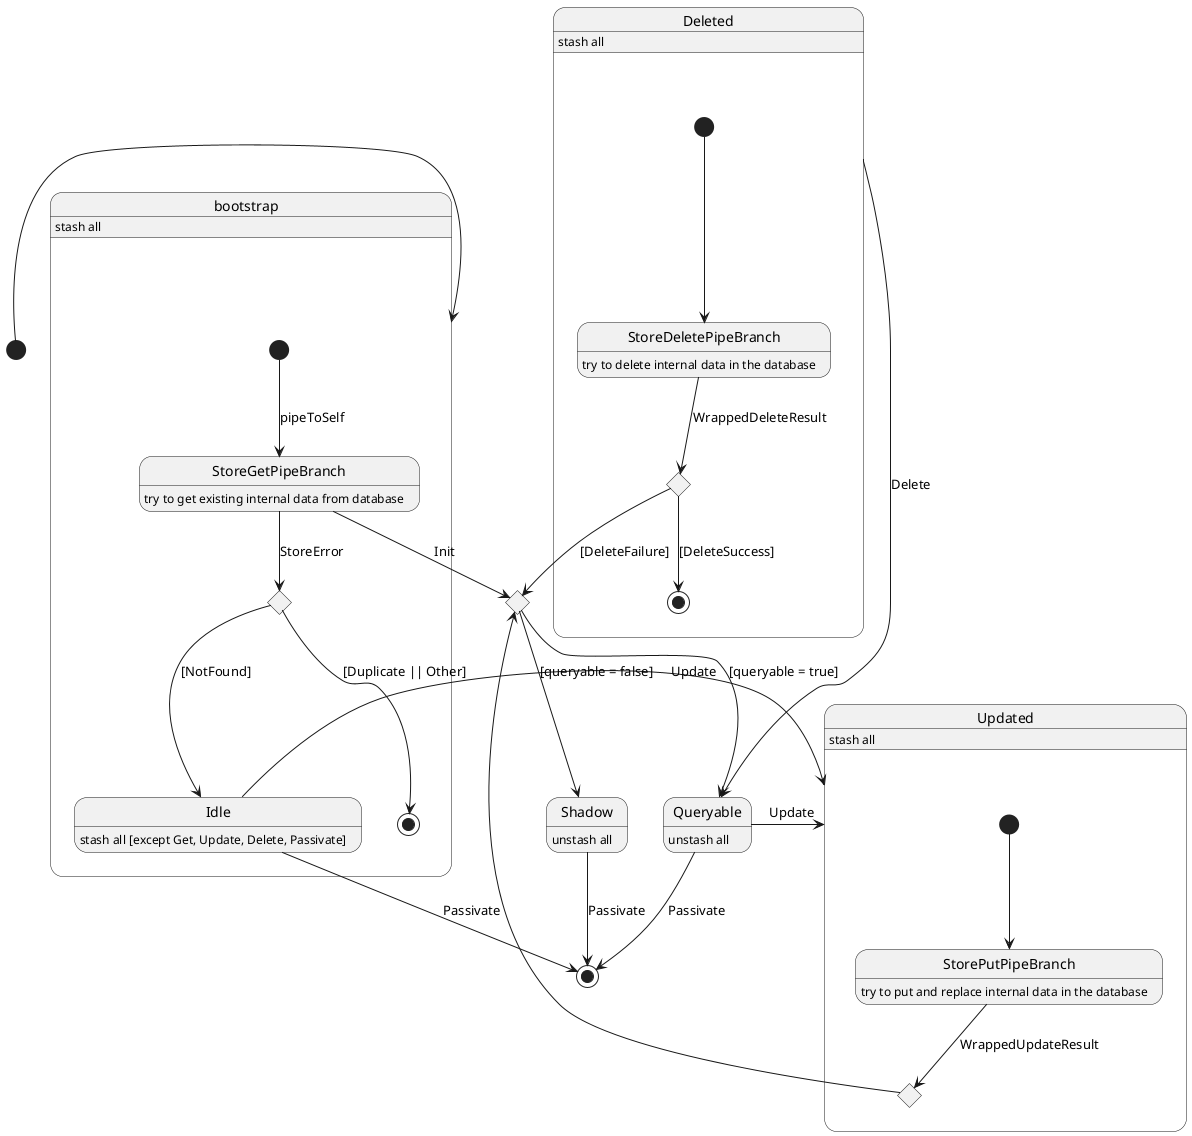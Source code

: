 @startuml fusion-org-v1

[*] -> bootstrap

state bootstrap <<sdlreceive>> {
    bootstrap : stash all
    state "StoreGetPipeBranch" as sgpb
    sgpb : try to get existing internal data from database
    [*] --> sgpb : pipeToSelf
    state sgpResultb <<choice>>
    sgpb --> sgpResultb : StoreError
    sgpResultb --> [*] : [Duplicate || Other]
    sgpResultb --> Idle : [NotFound]
}

state Idle {
    Idle : stash all [except Get, Update, Delete, Passivate]
}

Idle -> Updated : Update

state ib <<choice>>

sgpb --> ib : Init
ib --> Shadow : [queryable = false]
Shadow : unstash all
ib --> Queryable : [queryable = true]
Queryable : unstash all

state Updated  {
    Updated : stash all
    state "StorePutPipeBranch" as sppb
    sppb : try to put and replace internal data in the database
    [*] --> sppb
    state sppResultb <<choice>>
    sppb --> sppResultb : WrappedUpdateResult
    sppResultb --> ib
}

Queryable -> Updated : Update

state Deleted {
    Deleted : stash all
    state "StoreDeletePipeBranch" as srpb
    srpb : try to delete internal data in the database
    [*] --> srpb
    state srpResultb <<choice>>
    srpb --> srpResultb : WrappedDeleteResult
    srpResultb --> ib : [DeleteFailure]
    srpResultb --> [*] : [DeleteSuccess]
}

Deleted -> Queryable : Delete

Shadow --> [*] : Passivate
Queryable --> [*] : Passivate
Idle --> [*] : Passivate

@enduml